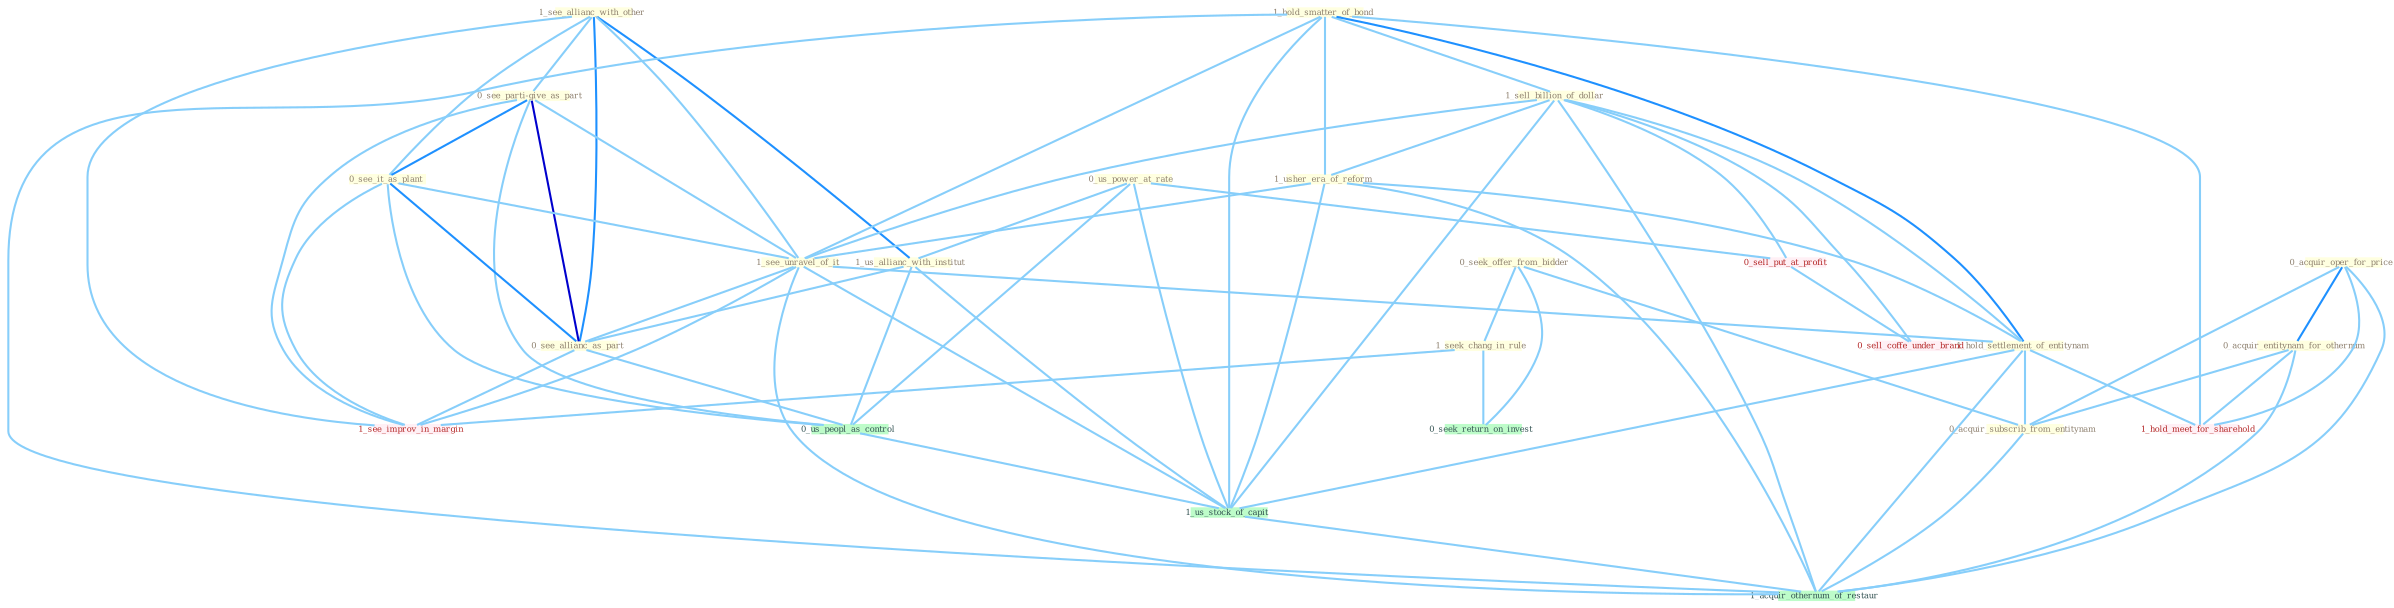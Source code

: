 Graph G{ 
    node
    [shape=polygon,style=filled,width=.5,height=.06,color="#BDFCC9",fixedsize=true,fontsize=4,
    fontcolor="#2f4f4f"];
    {node
    [color="#ffffe0", fontcolor="#8b7d6b"] "1_see_allianc_with_other " "1_hold_smatter_of_bond " "0_acquir_oper_for_price " "0_us_power_at_rate " "0_seek_offer_from_bidder " "1_seek_chang_in_rule " "1_sell_billion_of_dollar " "0_see_parti-give_as_part " "1_usher_era_of_reform " "1_us_allianc_with_institut " "0_see_it_as_plant " "1_see_unravel_of_it " "0_see_allianc_as_part " "1_hold_settlement_of_entitynam " "0_acquir_entitynam_for_othernum " "0_acquir_subscrib_from_entitynam "}
{node [color="#fff0f5", fontcolor="#b22222"] "0_sell_put_at_profit " "1_see_improv_in_margin " "0_sell_coffe_under_brand " "1_hold_meet_for_sharehold "}
edge [color="#B0E2FF"];

	"1_see_allianc_with_other " -- "0_see_parti-give_as_part " [w="1", color="#87cefa" ];
	"1_see_allianc_with_other " -- "1_us_allianc_with_institut " [w="2", color="#1e90ff" , len=0.8];
	"1_see_allianc_with_other " -- "0_see_it_as_plant " [w="1", color="#87cefa" ];
	"1_see_allianc_with_other " -- "1_see_unravel_of_it " [w="1", color="#87cefa" ];
	"1_see_allianc_with_other " -- "0_see_allianc_as_part " [w="2", color="#1e90ff" , len=0.8];
	"1_see_allianc_with_other " -- "1_see_improv_in_margin " [w="1", color="#87cefa" ];
	"1_hold_smatter_of_bond " -- "1_sell_billion_of_dollar " [w="1", color="#87cefa" ];
	"1_hold_smatter_of_bond " -- "1_usher_era_of_reform " [w="1", color="#87cefa" ];
	"1_hold_smatter_of_bond " -- "1_see_unravel_of_it " [w="1", color="#87cefa" ];
	"1_hold_smatter_of_bond " -- "1_hold_settlement_of_entitynam " [w="2", color="#1e90ff" , len=0.8];
	"1_hold_smatter_of_bond " -- "1_us_stock_of_capit " [w="1", color="#87cefa" ];
	"1_hold_smatter_of_bond " -- "1_hold_meet_for_sharehold " [w="1", color="#87cefa" ];
	"1_hold_smatter_of_bond " -- "1_acquir_othernum_of_restaur " [w="1", color="#87cefa" ];
	"0_acquir_oper_for_price " -- "0_acquir_entitynam_for_othernum " [w="2", color="#1e90ff" , len=0.8];
	"0_acquir_oper_for_price " -- "0_acquir_subscrib_from_entitynam " [w="1", color="#87cefa" ];
	"0_acquir_oper_for_price " -- "1_hold_meet_for_sharehold " [w="1", color="#87cefa" ];
	"0_acquir_oper_for_price " -- "1_acquir_othernum_of_restaur " [w="1", color="#87cefa" ];
	"0_us_power_at_rate " -- "1_us_allianc_with_institut " [w="1", color="#87cefa" ];
	"0_us_power_at_rate " -- "0_us_peopl_as_control " [w="1", color="#87cefa" ];
	"0_us_power_at_rate " -- "0_sell_put_at_profit " [w="1", color="#87cefa" ];
	"0_us_power_at_rate " -- "1_us_stock_of_capit " [w="1", color="#87cefa" ];
	"0_seek_offer_from_bidder " -- "1_seek_chang_in_rule " [w="1", color="#87cefa" ];
	"0_seek_offer_from_bidder " -- "0_acquir_subscrib_from_entitynam " [w="1", color="#87cefa" ];
	"0_seek_offer_from_bidder " -- "0_seek_return_on_invest " [w="1", color="#87cefa" ];
	"1_seek_chang_in_rule " -- "0_seek_return_on_invest " [w="1", color="#87cefa" ];
	"1_seek_chang_in_rule " -- "1_see_improv_in_margin " [w="1", color="#87cefa" ];
	"1_sell_billion_of_dollar " -- "1_usher_era_of_reform " [w="1", color="#87cefa" ];
	"1_sell_billion_of_dollar " -- "1_see_unravel_of_it " [w="1", color="#87cefa" ];
	"1_sell_billion_of_dollar " -- "1_hold_settlement_of_entitynam " [w="1", color="#87cefa" ];
	"1_sell_billion_of_dollar " -- "0_sell_put_at_profit " [w="1", color="#87cefa" ];
	"1_sell_billion_of_dollar " -- "1_us_stock_of_capit " [w="1", color="#87cefa" ];
	"1_sell_billion_of_dollar " -- "0_sell_coffe_under_brand " [w="1", color="#87cefa" ];
	"1_sell_billion_of_dollar " -- "1_acquir_othernum_of_restaur " [w="1", color="#87cefa" ];
	"0_see_parti-give_as_part " -- "0_see_it_as_plant " [w="2", color="#1e90ff" , len=0.8];
	"0_see_parti-give_as_part " -- "1_see_unravel_of_it " [w="1", color="#87cefa" ];
	"0_see_parti-give_as_part " -- "0_see_allianc_as_part " [w="3", color="#0000cd" , len=0.6];
	"0_see_parti-give_as_part " -- "0_us_peopl_as_control " [w="1", color="#87cefa" ];
	"0_see_parti-give_as_part " -- "1_see_improv_in_margin " [w="1", color="#87cefa" ];
	"1_usher_era_of_reform " -- "1_see_unravel_of_it " [w="1", color="#87cefa" ];
	"1_usher_era_of_reform " -- "1_hold_settlement_of_entitynam " [w="1", color="#87cefa" ];
	"1_usher_era_of_reform " -- "1_us_stock_of_capit " [w="1", color="#87cefa" ];
	"1_usher_era_of_reform " -- "1_acquir_othernum_of_restaur " [w="1", color="#87cefa" ];
	"1_us_allianc_with_institut " -- "0_see_allianc_as_part " [w="1", color="#87cefa" ];
	"1_us_allianc_with_institut " -- "0_us_peopl_as_control " [w="1", color="#87cefa" ];
	"1_us_allianc_with_institut " -- "1_us_stock_of_capit " [w="1", color="#87cefa" ];
	"0_see_it_as_plant " -- "1_see_unravel_of_it " [w="1", color="#87cefa" ];
	"0_see_it_as_plant " -- "0_see_allianc_as_part " [w="2", color="#1e90ff" , len=0.8];
	"0_see_it_as_plant " -- "0_us_peopl_as_control " [w="1", color="#87cefa" ];
	"0_see_it_as_plant " -- "1_see_improv_in_margin " [w="1", color="#87cefa" ];
	"1_see_unravel_of_it " -- "0_see_allianc_as_part " [w="1", color="#87cefa" ];
	"1_see_unravel_of_it " -- "1_hold_settlement_of_entitynam " [w="1", color="#87cefa" ];
	"1_see_unravel_of_it " -- "1_us_stock_of_capit " [w="1", color="#87cefa" ];
	"1_see_unravel_of_it " -- "1_see_improv_in_margin " [w="1", color="#87cefa" ];
	"1_see_unravel_of_it " -- "1_acquir_othernum_of_restaur " [w="1", color="#87cefa" ];
	"0_see_allianc_as_part " -- "0_us_peopl_as_control " [w="1", color="#87cefa" ];
	"0_see_allianc_as_part " -- "1_see_improv_in_margin " [w="1", color="#87cefa" ];
	"1_hold_settlement_of_entitynam " -- "0_acquir_subscrib_from_entitynam " [w="1", color="#87cefa" ];
	"1_hold_settlement_of_entitynam " -- "1_us_stock_of_capit " [w="1", color="#87cefa" ];
	"1_hold_settlement_of_entitynam " -- "1_hold_meet_for_sharehold " [w="1", color="#87cefa" ];
	"1_hold_settlement_of_entitynam " -- "1_acquir_othernum_of_restaur " [w="1", color="#87cefa" ];
	"0_acquir_entitynam_for_othernum " -- "0_acquir_subscrib_from_entitynam " [w="1", color="#87cefa" ];
	"0_acquir_entitynam_for_othernum " -- "1_hold_meet_for_sharehold " [w="1", color="#87cefa" ];
	"0_acquir_entitynam_for_othernum " -- "1_acquir_othernum_of_restaur " [w="1", color="#87cefa" ];
	"0_acquir_subscrib_from_entitynam " -- "1_acquir_othernum_of_restaur " [w="1", color="#87cefa" ];
	"0_us_peopl_as_control " -- "1_us_stock_of_capit " [w="1", color="#87cefa" ];
	"0_sell_put_at_profit " -- "0_sell_coffe_under_brand " [w="1", color="#87cefa" ];
	"1_us_stock_of_capit " -- "1_acquir_othernum_of_restaur " [w="1", color="#87cefa" ];
}